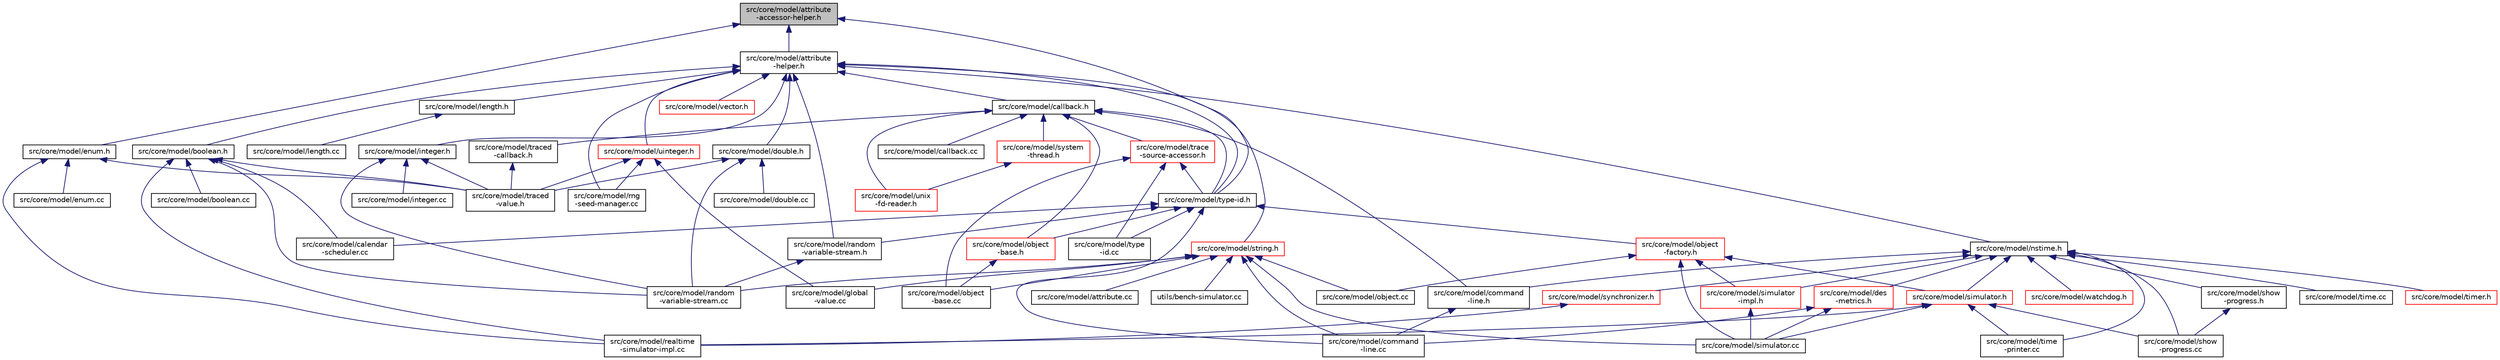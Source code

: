 digraph "src/core/model/attribute-accessor-helper.h"
{
 // LATEX_PDF_SIZE
  edge [fontname="Helvetica",fontsize="10",labelfontname="Helvetica",labelfontsize="10"];
  node [fontname="Helvetica",fontsize="10",shape=record];
  Node1 [label="src/core/model/attribute\l-accessor-helper.h",height=0.2,width=0.4,color="black", fillcolor="grey75", style="filled", fontcolor="black",tooltip="ns3::MakeAccessorHelper declarations and template implementations."];
  Node1 -> Node2 [dir="back",color="midnightblue",fontsize="10",style="solid",fontname="Helvetica"];
  Node2 [label="src/core/model/attribute\l-helper.h",height=0.2,width=0.4,color="black", fillcolor="white", style="filled",URL="$attribute-helper_8h.html",tooltip="Attribute helper (ATTRIBUTE_ )macros definition."];
  Node2 -> Node3 [dir="back",color="midnightblue",fontsize="10",style="solid",fontname="Helvetica"];
  Node3 [label="src/core/model/boolean.h",height=0.2,width=0.4,color="black", fillcolor="white", style="filled",URL="$boolean_8h.html",tooltip="ns3::BooleanValue attribute value declarations."];
  Node3 -> Node4 [dir="back",color="midnightblue",fontsize="10",style="solid",fontname="Helvetica"];
  Node4 [label="src/core/model/boolean.cc",height=0.2,width=0.4,color="black", fillcolor="white", style="filled",URL="$boolean_8cc.html",tooltip="ns3::BooleanValue attribute value implementaation."];
  Node3 -> Node5 [dir="back",color="midnightblue",fontsize="10",style="solid",fontname="Helvetica"];
  Node5 [label="src/core/model/calendar\l-scheduler.cc",height=0.2,width=0.4,color="black", fillcolor="white", style="filled",URL="$calendar-scheduler_8cc.html",tooltip="ns3::CalendarScheduler class implementation."];
  Node3 -> Node6 [dir="back",color="midnightblue",fontsize="10",style="solid",fontname="Helvetica"];
  Node6 [label="src/core/model/random\l-variable-stream.cc",height=0.2,width=0.4,color="black", fillcolor="white", style="filled",URL="$random-variable-stream_8cc.html",tooltip="ns3::RandomVariableStream and related implementations"];
  Node3 -> Node7 [dir="back",color="midnightblue",fontsize="10",style="solid",fontname="Helvetica"];
  Node7 [label="src/core/model/realtime\l-simulator-impl.cc",height=0.2,width=0.4,color="black", fillcolor="white", style="filled",URL="$realtime-simulator-impl_8cc.html",tooltip="ns3::RealTimeSimulatorImpl implementation."];
  Node3 -> Node8 [dir="back",color="midnightblue",fontsize="10",style="solid",fontname="Helvetica"];
  Node8 [label="src/core/model/traced\l-value.h",height=0.2,width=0.4,color="black", fillcolor="white", style="filled",URL="$traced-value_8h.html",tooltip="ns3::TracedValue declaration and template implementation."];
  Node2 -> Node9 [dir="back",color="midnightblue",fontsize="10",style="solid",fontname="Helvetica"];
  Node9 [label="src/core/model/callback.h",height=0.2,width=0.4,color="black", fillcolor="white", style="filled",URL="$callback_8h.html",tooltip="Declaration of the various callback functions."];
  Node9 -> Node10 [dir="back",color="midnightblue",fontsize="10",style="solid",fontname="Helvetica"];
  Node10 [label="src/core/model/callback.cc",height=0.2,width=0.4,color="black", fillcolor="white", style="filled",URL="$callback_8cc.html",tooltip="ns3::CallbackValue implementation."];
  Node9 -> Node11 [dir="back",color="midnightblue",fontsize="10",style="solid",fontname="Helvetica"];
  Node11 [label="src/core/model/command\l-line.h",height=0.2,width=0.4,color="black", fillcolor="white", style="filled",URL="$command-line_8h.html",tooltip="ns3::CommandLine declaration."];
  Node11 -> Node12 [dir="back",color="midnightblue",fontsize="10",style="solid",fontname="Helvetica"];
  Node12 [label="src/core/model/command\l-line.cc",height=0.2,width=0.4,color="black", fillcolor="white", style="filled",URL="$command-line_8cc.html",tooltip="ns3::CommandLine implementation."];
  Node9 -> Node13 [dir="back",color="midnightblue",fontsize="10",style="solid",fontname="Helvetica"];
  Node13 [label="src/core/model/object\l-base.h",height=0.2,width=0.4,color="red", fillcolor="white", style="filled",URL="$object-base_8h.html",tooltip="ns3::ObjectBase declaration and NS_OBJECT_ENSURE_REGISTERED() madro definition."];
  Node13 -> Node14 [dir="back",color="midnightblue",fontsize="10",style="solid",fontname="Helvetica"];
  Node14 [label="src/core/model/object\l-base.cc",height=0.2,width=0.4,color="black", fillcolor="white", style="filled",URL="$object-base_8cc.html",tooltip="ns3::ObjectBase class implementation."];
  Node9 -> Node64 [dir="back",color="midnightblue",fontsize="10",style="solid",fontname="Helvetica"];
  Node64 [label="src/core/model/system\l-thread.h",height=0.2,width=0.4,color="red", fillcolor="white", style="filled",URL="$system-thread_8h.html",tooltip="System-independent thread class ns3::SystemThread declaration."];
  Node64 -> Node66 [dir="back",color="midnightblue",fontsize="10",style="solid",fontname="Helvetica"];
  Node66 [label="src/core/model/unix\l-fd-reader.h",height=0.2,width=0.4,color="red", fillcolor="white", style="filled",URL="$unix-fd-reader_8h.html",tooltip="ns3::FdReader declaration."];
  Node9 -> Node67 [dir="back",color="midnightblue",fontsize="10",style="solid",fontname="Helvetica"];
  Node67 [label="src/core/model/trace\l-source-accessor.h",height=0.2,width=0.4,color="red", fillcolor="white", style="filled",URL="$trace-source-accessor_8h.html",tooltip="ns3::TraceSourceAccessor and ns3::MakeTraceSourceAccessor declarations."];
  Node67 -> Node14 [dir="back",color="midnightblue",fontsize="10",style="solid",fontname="Helvetica"];
  Node67 -> Node69 [dir="back",color="midnightblue",fontsize="10",style="solid",fontname="Helvetica"];
  Node69 [label="src/core/model/type\l-id.cc",height=0.2,width=0.4,color="black", fillcolor="white", style="filled",URL="$type-id_8cc.html",tooltip="ns3::TypeId and ns3::IidManager implementations."];
  Node67 -> Node70 [dir="back",color="midnightblue",fontsize="10",style="solid",fontname="Helvetica"];
  Node70 [label="src/core/model/type-id.h",height=0.2,width=0.4,color="black", fillcolor="white", style="filled",URL="$type-id_8h.html",tooltip="ns3::TypeId declaration; inline and template implementations."];
  Node70 -> Node5 [dir="back",color="midnightblue",fontsize="10",style="solid",fontname="Helvetica"];
  Node70 -> Node12 [dir="back",color="midnightblue",fontsize="10",style="solid",fontname="Helvetica"];
  Node70 -> Node13 [dir="back",color="midnightblue",fontsize="10",style="solid",fontname="Helvetica"];
  Node70 -> Node20 [dir="back",color="midnightblue",fontsize="10",style="solid",fontname="Helvetica"];
  Node20 [label="src/core/model/object\l-factory.h",height=0.2,width=0.4,color="red", fillcolor="white", style="filled",URL="$object-factory_8h.html",tooltip="ns3::ObjectFactory class declaration."];
  Node20 -> Node22 [dir="back",color="midnightblue",fontsize="10",style="solid",fontname="Helvetica"];
  Node22 [label="src/core/model/object.cc",height=0.2,width=0.4,color="black", fillcolor="white", style="filled",URL="$object_8cc.html",tooltip="ns3::Object class implementation."];
  Node20 -> Node24 [dir="back",color="midnightblue",fontsize="10",style="solid",fontname="Helvetica"];
  Node24 [label="src/core/model/simulator\l-impl.h",height=0.2,width=0.4,color="red", fillcolor="white", style="filled",URL="$simulator-impl_8h.html",tooltip="ns3::SimulatorImpl declaration."];
  Node24 -> Node29 [dir="back",color="midnightblue",fontsize="10",style="solid",fontname="Helvetica"];
  Node29 [label="src/core/model/simulator.cc",height=0.2,width=0.4,color="black", fillcolor="white", style="filled",URL="$simulator_8cc.html",tooltip="ns3::Simulator implementation, as well as implementation pointer, global scheduler implementation."];
  Node20 -> Node29 [dir="back",color="midnightblue",fontsize="10",style="solid",fontname="Helvetica"];
  Node20 -> Node30 [dir="back",color="midnightblue",fontsize="10",style="solid",fontname="Helvetica"];
  Node30 [label="src/core/model/simulator.h",height=0.2,width=0.4,color="red", fillcolor="white", style="filled",URL="$simulator_8h.html",tooltip="ns3::Simulator declaration."];
  Node30 -> Node7 [dir="back",color="midnightblue",fontsize="10",style="solid",fontname="Helvetica"];
  Node30 -> Node34 [dir="back",color="midnightblue",fontsize="10",style="solid",fontname="Helvetica"];
  Node34 [label="src/core/model/show\l-progress.cc",height=0.2,width=0.4,color="black", fillcolor="white", style="filled",URL="$show-progress_8cc.html",tooltip="ns3::ShowProgress implementation."];
  Node30 -> Node29 [dir="back",color="midnightblue",fontsize="10",style="solid",fontname="Helvetica"];
  Node30 -> Node37 [dir="back",color="midnightblue",fontsize="10",style="solid",fontname="Helvetica"];
  Node37 [label="src/core/model/time\l-printer.cc",height=0.2,width=0.4,color="black", fillcolor="white", style="filled",URL="$time-printer_8cc.html",tooltip="ns3::DefaultTimePrinter implementation."];
  Node70 -> Node48 [dir="back",color="midnightblue",fontsize="10",style="solid",fontname="Helvetica"];
  Node48 [label="src/core/model/random\l-variable-stream.h",height=0.2,width=0.4,color="black", fillcolor="white", style="filled",URL="$random-variable-stream_8h.html",tooltip="ns3::RandomVariableStream declaration, and related classes."];
  Node48 -> Node6 [dir="back",color="midnightblue",fontsize="10",style="solid",fontname="Helvetica"];
  Node70 -> Node69 [dir="back",color="midnightblue",fontsize="10",style="solid",fontname="Helvetica"];
  Node9 -> Node71 [dir="back",color="midnightblue",fontsize="10",style="solid",fontname="Helvetica"];
  Node71 [label="src/core/model/traced\l-callback.h",height=0.2,width=0.4,color="black", fillcolor="white", style="filled",URL="$traced-callback_8h.html",tooltip="ns3::TracedCallback declaration and template implementation."];
  Node71 -> Node8 [dir="back",color="midnightblue",fontsize="10",style="solid",fontname="Helvetica"];
  Node9 -> Node70 [dir="back",color="midnightblue",fontsize="10",style="solid",fontname="Helvetica"];
  Node9 -> Node66 [dir="back",color="midnightblue",fontsize="10",style="solid",fontname="Helvetica"];
  Node2 -> Node72 [dir="back",color="midnightblue",fontsize="10",style="solid",fontname="Helvetica"];
  Node72 [label="src/core/model/double.h",height=0.2,width=0.4,color="black", fillcolor="white", style="filled",URL="$double_8h.html",tooltip="ns3::DoubleValue attribute value declarations and template implementations."];
  Node72 -> Node17 [dir="back",color="midnightblue",fontsize="10",style="solid",fontname="Helvetica"];
  Node17 [label="src/core/model/double.cc",height=0.2,width=0.4,color="black", fillcolor="white", style="filled",URL="$double_8cc.html",tooltip="ns3::DoubleValue attribute value implementation."];
  Node72 -> Node6 [dir="back",color="midnightblue",fontsize="10",style="solid",fontname="Helvetica"];
  Node72 -> Node8 [dir="back",color="midnightblue",fontsize="10",style="solid",fontname="Helvetica"];
  Node2 -> Node73 [dir="back",color="midnightblue",fontsize="10",style="solid",fontname="Helvetica"];
  Node73 [label="src/core/model/integer.h",height=0.2,width=0.4,color="black", fillcolor="white", style="filled",URL="$integer_8h.html",tooltip="ns3::IntegerValue attribute value declarations and template implementations."];
  Node73 -> Node74 [dir="back",color="midnightblue",fontsize="10",style="solid",fontname="Helvetica"];
  Node74 [label="src/core/model/integer.cc",height=0.2,width=0.4,color="black", fillcolor="white", style="filled",URL="$integer_8cc.html",tooltip="ns3::MakeIntegerChecker implementation."];
  Node73 -> Node6 [dir="back",color="midnightblue",fontsize="10",style="solid",fontname="Helvetica"];
  Node73 -> Node8 [dir="back",color="midnightblue",fontsize="10",style="solid",fontname="Helvetica"];
  Node2 -> Node75 [dir="back",color="midnightblue",fontsize="10",style="solid",fontname="Helvetica"];
  Node75 [label="src/core/model/length.h",height=0.2,width=0.4,color="black", fillcolor="white", style="filled",URL="$length_8h.html",tooltip="Declaration of ns3::Length class."];
  Node75 -> Node76 [dir="back",color="midnightblue",fontsize="10",style="solid",fontname="Helvetica"];
  Node76 [label="src/core/model/length.cc",height=0.2,width=0.4,color="black", fillcolor="white", style="filled",URL="$length_8cc.html",tooltip="ns3::Length implementation"];
  Node2 -> Node77 [dir="back",color="midnightblue",fontsize="10",style="solid",fontname="Helvetica"];
  Node77 [label="src/core/model/nstime.h",height=0.2,width=0.4,color="black", fillcolor="white", style="filled",URL="$nstime_8h.html",tooltip="Declaration of classes ns3::Time and ns3::TimeWithUnit, and the TimeValue implementation classes."];
  Node77 -> Node11 [dir="back",color="midnightblue",fontsize="10",style="solid",fontname="Helvetica"];
  Node77 -> Node78 [dir="back",color="midnightblue",fontsize="10",style="solid",fontname="Helvetica"];
  Node78 [label="src/core/model/des\l-metrics.h",height=0.2,width=0.4,color="red", fillcolor="white", style="filled",URL="$des-metrics_8h.html",tooltip="ns3::DesMetrics declaration."];
  Node78 -> Node12 [dir="back",color="midnightblue",fontsize="10",style="solid",fontname="Helvetica"];
  Node78 -> Node29 [dir="back",color="midnightblue",fontsize="10",style="solid",fontname="Helvetica"];
  Node77 -> Node34 [dir="back",color="midnightblue",fontsize="10",style="solid",fontname="Helvetica"];
  Node77 -> Node80 [dir="back",color="midnightblue",fontsize="10",style="solid",fontname="Helvetica"];
  Node80 [label="src/core/model/show\l-progress.h",height=0.2,width=0.4,color="black", fillcolor="white", style="filled",URL="$show-progress_8h.html",tooltip="ns3::ShowProgress declaration."];
  Node80 -> Node34 [dir="back",color="midnightblue",fontsize="10",style="solid",fontname="Helvetica"];
  Node77 -> Node24 [dir="back",color="midnightblue",fontsize="10",style="solid",fontname="Helvetica"];
  Node77 -> Node30 [dir="back",color="midnightblue",fontsize="10",style="solid",fontname="Helvetica"];
  Node77 -> Node60 [dir="back",color="midnightblue",fontsize="10",style="solid",fontname="Helvetica"];
  Node60 [label="src/core/model/synchronizer.h",height=0.2,width=0.4,color="red", fillcolor="white", style="filled",URL="$synchronizer_8h.html",tooltip="ns3::Synchronizer declaration."];
  Node60 -> Node7 [dir="back",color="midnightblue",fontsize="10",style="solid",fontname="Helvetica"];
  Node77 -> Node37 [dir="back",color="midnightblue",fontsize="10",style="solid",fontname="Helvetica"];
  Node77 -> Node81 [dir="back",color="midnightblue",fontsize="10",style="solid",fontname="Helvetica"];
  Node81 [label="src/core/model/time.cc",height=0.2,width=0.4,color="black", fillcolor="white", style="filled",URL="$time_8cc.html",tooltip="ns3::Time, ns3::TimeWithUnit and ns3::TimeValue attribute value implementations."];
  Node77 -> Node39 [dir="back",color="midnightblue",fontsize="10",style="solid",fontname="Helvetica"];
  Node39 [label="src/core/model/timer.h",height=0.2,width=0.4,color="red", fillcolor="white", style="filled",URL="$timer_8h.html",tooltip="ns3::Timer class declaration."];
  Node77 -> Node40 [dir="back",color="midnightblue",fontsize="10",style="solid",fontname="Helvetica"];
  Node40 [label="src/core/model/watchdog.h",height=0.2,width=0.4,color="red", fillcolor="white", style="filled",URL="$watchdog_8h.html",tooltip="ns3::Watchdog timer class declaration."];
  Node2 -> Node48 [dir="back",color="midnightblue",fontsize="10",style="solid",fontname="Helvetica"];
  Node2 -> Node82 [dir="back",color="midnightblue",fontsize="10",style="solid",fontname="Helvetica"];
  Node82 [label="src/core/model/rng\l-seed-manager.cc",height=0.2,width=0.4,color="black", fillcolor="white", style="filled",URL="$rng-seed-manager_8cc.html",tooltip="ns3::RngSeedManager implementation."];
  Node2 -> Node83 [dir="back",color="midnightblue",fontsize="10",style="solid",fontname="Helvetica"];
  Node83 [label="src/core/model/string.h",height=0.2,width=0.4,color="red", fillcolor="white", style="filled",URL="$string_8h.html",tooltip="ns3::StringValue attribute value declarations."];
  Node83 -> Node84 [dir="back",color="midnightblue",fontsize="10",style="solid",fontname="Helvetica"];
  Node84 [label="utils/bench-simulator.cc",height=0.2,width=0.4,color="black", fillcolor="white", style="filled",URL="$bench-simulator_8cc.html",tooltip=" "];
  Node83 -> Node85 [dir="back",color="midnightblue",fontsize="10",style="solid",fontname="Helvetica"];
  Node85 [label="src/core/model/attribute.cc",height=0.2,width=0.4,color="black", fillcolor="white", style="filled",URL="$attribute_8cc.html",tooltip="ns3::AttributeValue, ns3::AttributeAccessor and ns3::AttributeChecker implementations."];
  Node83 -> Node12 [dir="back",color="midnightblue",fontsize="10",style="solid",fontname="Helvetica"];
  Node83 -> Node86 [dir="back",color="midnightblue",fontsize="10",style="solid",fontname="Helvetica"];
  Node86 [label="src/core/model/global\l-value.cc",height=0.2,width=0.4,color="black", fillcolor="white", style="filled",URL="$global-value_8cc.html",tooltip="ns3::GlobalValue implementation."];
  Node83 -> Node14 [dir="back",color="midnightblue",fontsize="10",style="solid",fontname="Helvetica"];
  Node83 -> Node22 [dir="back",color="midnightblue",fontsize="10",style="solid",fontname="Helvetica"];
  Node83 -> Node6 [dir="back",color="midnightblue",fontsize="10",style="solid",fontname="Helvetica"];
  Node83 -> Node29 [dir="back",color="midnightblue",fontsize="10",style="solid",fontname="Helvetica"];
  Node2 -> Node70 [dir="back",color="midnightblue",fontsize="10",style="solid",fontname="Helvetica"];
  Node2 -> Node94 [dir="back",color="midnightblue",fontsize="10",style="solid",fontname="Helvetica"];
  Node94 [label="src/core/model/uinteger.h",height=0.2,width=0.4,color="red", fillcolor="white", style="filled",URL="$uinteger_8h.html",tooltip="ns3::UintegerValue attribute value declarations and template implementations."];
  Node94 -> Node86 [dir="back",color="midnightblue",fontsize="10",style="solid",fontname="Helvetica"];
  Node94 -> Node82 [dir="back",color="midnightblue",fontsize="10",style="solid",fontname="Helvetica"];
  Node94 -> Node8 [dir="back",color="midnightblue",fontsize="10",style="solid",fontname="Helvetica"];
  Node2 -> Node96 [dir="back",color="midnightblue",fontsize="10",style="solid",fontname="Helvetica"];
  Node96 [label="src/core/model/vector.h",height=0.2,width=0.4,color="red", fillcolor="white", style="filled",URL="$vector_8h.html",tooltip="ns3::Vector, ns3::Vector2D and ns3::Vector3D declarations."];
  Node1 -> Node98 [dir="back",color="midnightblue",fontsize="10",style="solid",fontname="Helvetica"];
  Node98 [label="src/core/model/enum.h",height=0.2,width=0.4,color="black", fillcolor="white", style="filled",URL="$enum_8h.html",tooltip="ns3::EnumValue attribute value declarations."];
  Node98 -> Node99 [dir="back",color="midnightblue",fontsize="10",style="solid",fontname="Helvetica"];
  Node99 [label="src/core/model/enum.cc",height=0.2,width=0.4,color="black", fillcolor="white", style="filled",URL="$enum_8cc.html",tooltip="ns3::EnumValue attribute value implementation."];
  Node98 -> Node7 [dir="back",color="midnightblue",fontsize="10",style="solid",fontname="Helvetica"];
  Node98 -> Node8 [dir="back",color="midnightblue",fontsize="10",style="solid",fontname="Helvetica"];
  Node1 -> Node70 [dir="back",color="midnightblue",fontsize="10",style="solid",fontname="Helvetica"];
}
